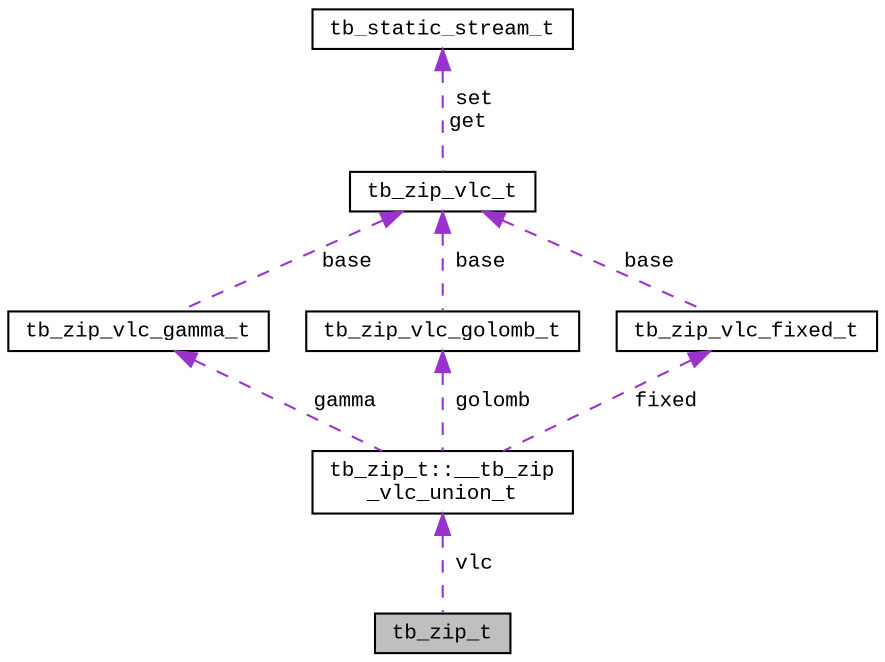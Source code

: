 digraph "tb_zip_t"
{
  edge [fontname="CourierNew",fontsize="10",labelfontname="CourierNew",labelfontsize="10"];
  node [fontname="CourierNew",fontsize="10",shape=record];
  Node1 [label="tb_zip_t",height=0.2,width=0.4,color="black", fillcolor="grey75", style="filled" fontcolor="black"];
  Node2 -> Node1 [dir="back",color="darkorchid3",fontsize="10",style="dashed",label=" vlc" ,fontname="CourierNew"];
  Node2 [label="tb_zip_t::__tb_zip\l_vlc_union_t",height=0.2,width=0.4,color="black", fillcolor="white", style="filled",URL="$da/d30/uniontb__zip__t_1_1____tb__zip__vlc__union__t.html"];
  Node3 -> Node2 [dir="back",color="darkorchid3",fontsize="10",style="dashed",label=" gamma" ,fontname="CourierNew"];
  Node3 [label="tb_zip_vlc_gamma_t",height=0.2,width=0.4,color="black", fillcolor="white", style="filled",URL="$df/d6d/structtb__zip__vlc__gamma__t.html"];
  Node4 -> Node3 [dir="back",color="darkorchid3",fontsize="10",style="dashed",label=" base" ,fontname="CourierNew"];
  Node4 [label="tb_zip_vlc_t",height=0.2,width=0.4,color="black", fillcolor="white", style="filled",URL="$da/dab/structtb__zip__vlc__t.html"];
  Node5 -> Node4 [dir="back",color="darkorchid3",fontsize="10",style="dashed",label=" set\nget" ,fontname="CourierNew"];
  Node5 [label="tb_static_stream_t",height=0.2,width=0.4,color="black", fillcolor="white", style="filled",URL="$d4/d8a/structtb__static__stream__t.html",tooltip="the static stream type "];
  Node6 -> Node2 [dir="back",color="darkorchid3",fontsize="10",style="dashed",label=" golomb" ,fontname="CourierNew"];
  Node6 [label="tb_zip_vlc_golomb_t",height=0.2,width=0.4,color="black", fillcolor="white", style="filled",URL="$d5/dff/structtb__zip__vlc__golomb__t.html"];
  Node4 -> Node6 [dir="back",color="darkorchid3",fontsize="10",style="dashed",label=" base" ,fontname="CourierNew"];
  Node7 -> Node2 [dir="back",color="darkorchid3",fontsize="10",style="dashed",label=" fixed" ,fontname="CourierNew"];
  Node7 [label="tb_zip_vlc_fixed_t",height=0.2,width=0.4,color="black", fillcolor="white", style="filled",URL="$d6/da9/structtb__zip__vlc__fixed__t.html"];
  Node4 -> Node7 [dir="back",color="darkorchid3",fontsize="10",style="dashed",label=" base" ,fontname="CourierNew"];
}
